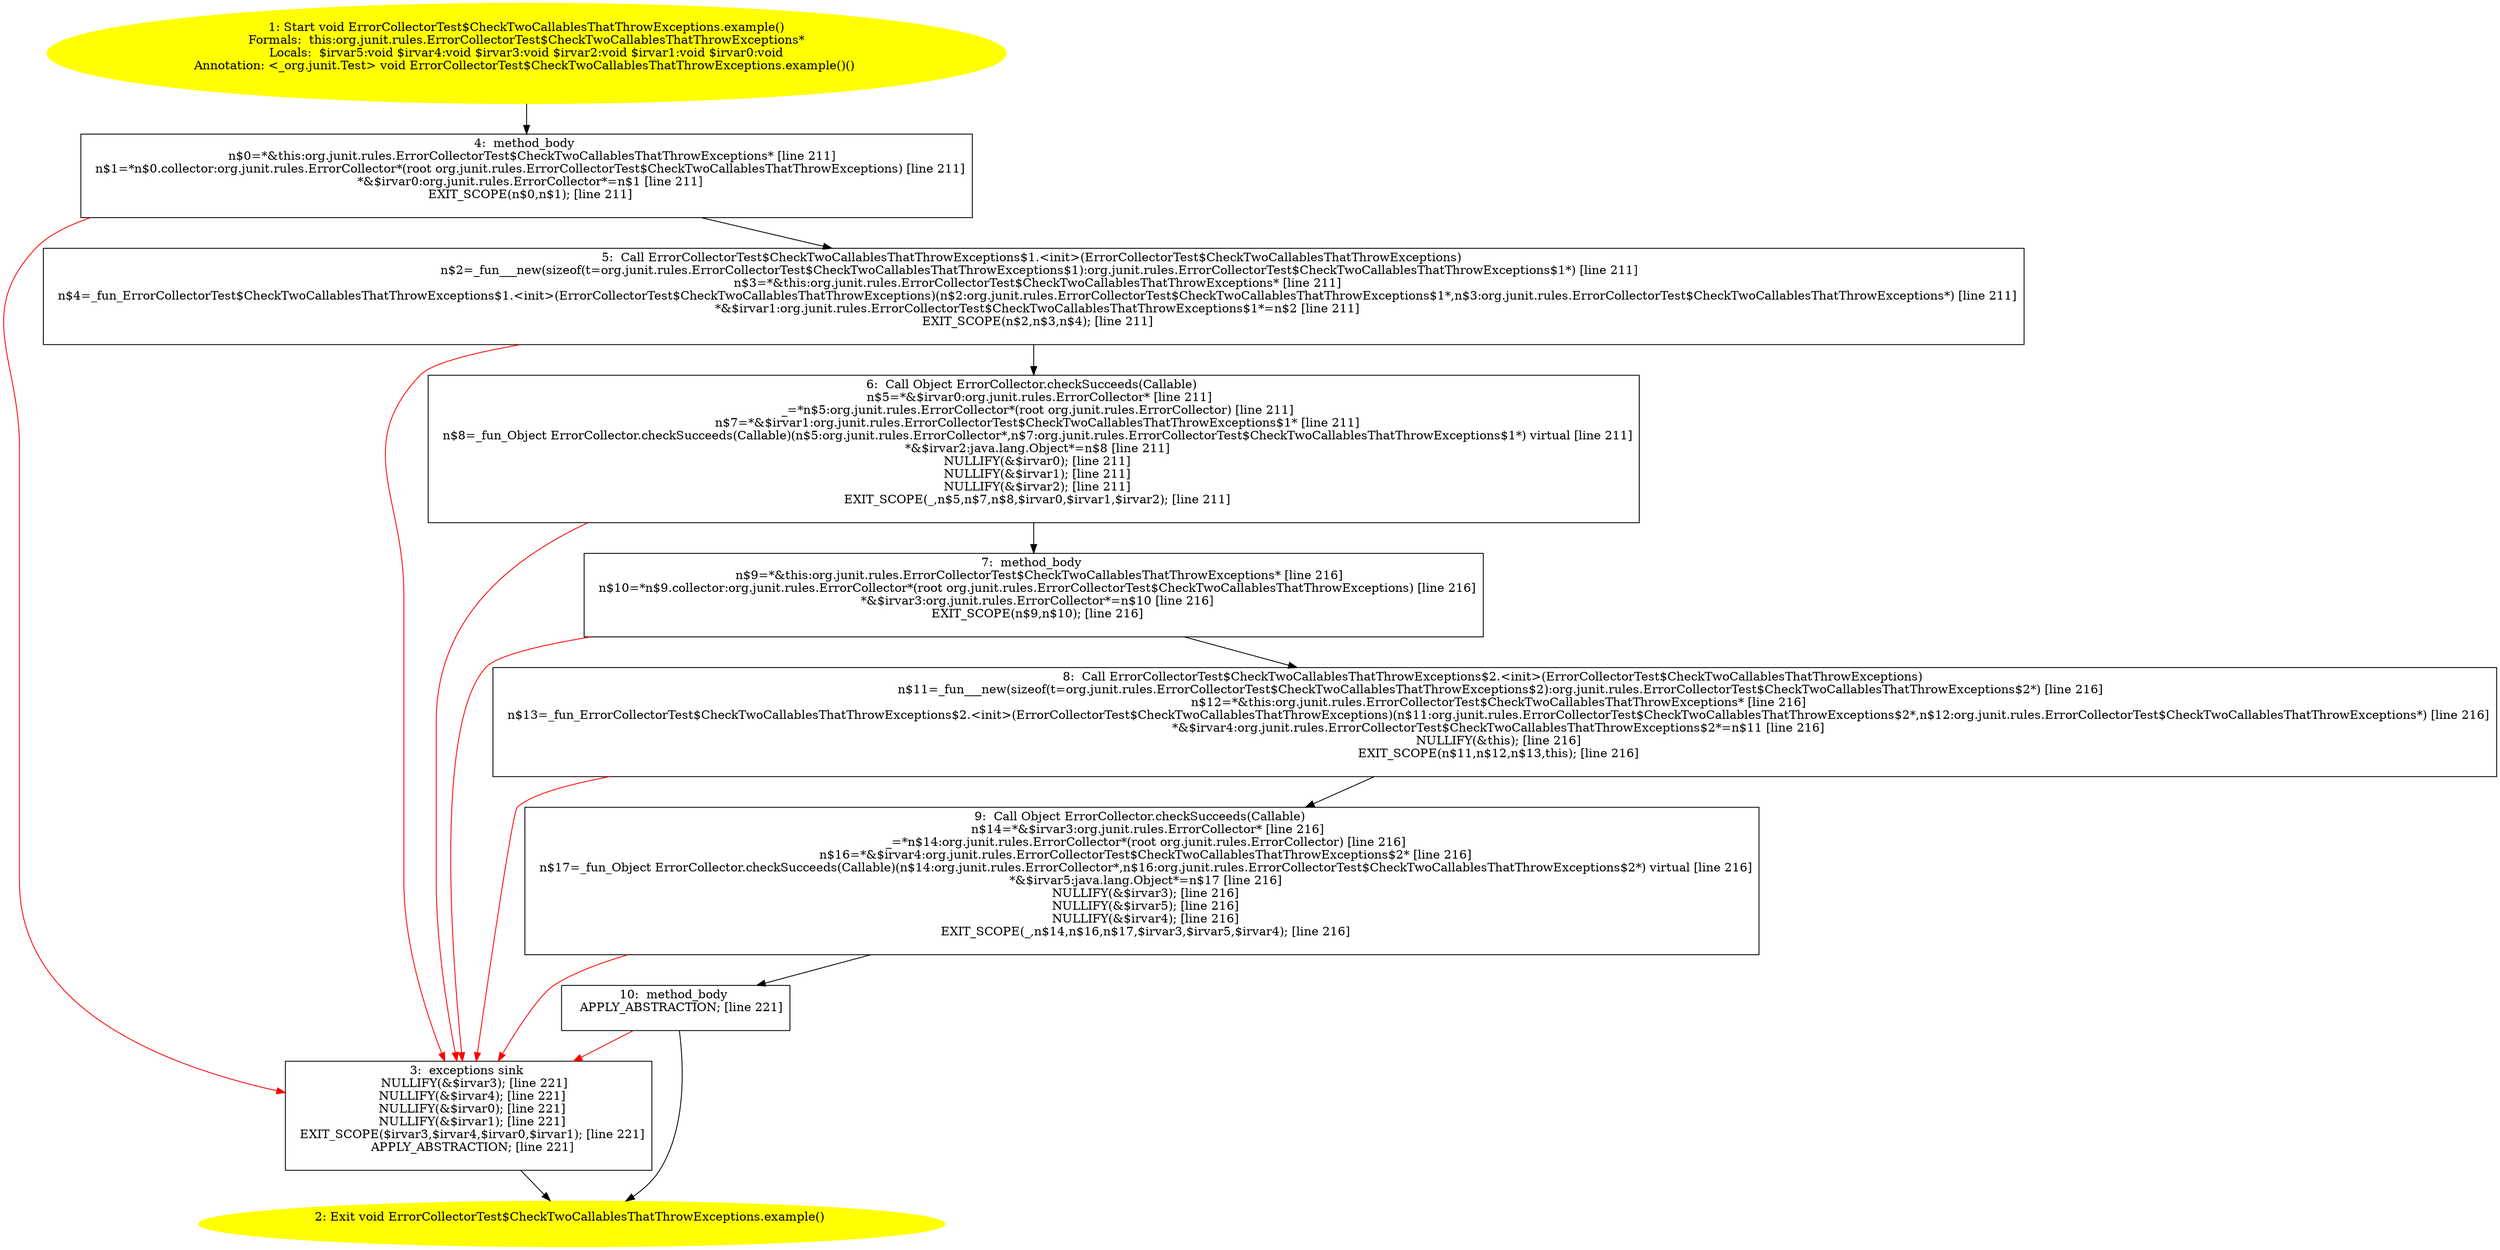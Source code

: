 /* @generated */
digraph cfg {
"org.junit.rules.ErrorCollectorTest$CheckTwoCallablesThatThrowExceptions.example():void.92ac0d46b5193df111fdbca0a023e6b4_1" [label="1: Start void ErrorCollectorTest$CheckTwoCallablesThatThrowExceptions.example()\nFormals:  this:org.junit.rules.ErrorCollectorTest$CheckTwoCallablesThatThrowExceptions*\nLocals:  $irvar5:void $irvar4:void $irvar3:void $irvar2:void $irvar1:void $irvar0:void\nAnnotation: <_org.junit.Test> void ErrorCollectorTest$CheckTwoCallablesThatThrowExceptions.example()() \n  " color=yellow style=filled]
	

	 "org.junit.rules.ErrorCollectorTest$CheckTwoCallablesThatThrowExceptions.example():void.92ac0d46b5193df111fdbca0a023e6b4_1" -> "org.junit.rules.ErrorCollectorTest$CheckTwoCallablesThatThrowExceptions.example():void.92ac0d46b5193df111fdbca0a023e6b4_4" ;
"org.junit.rules.ErrorCollectorTest$CheckTwoCallablesThatThrowExceptions.example():void.92ac0d46b5193df111fdbca0a023e6b4_2" [label="2: Exit void ErrorCollectorTest$CheckTwoCallablesThatThrowExceptions.example() \n  " color=yellow style=filled]
	

"org.junit.rules.ErrorCollectorTest$CheckTwoCallablesThatThrowExceptions.example():void.92ac0d46b5193df111fdbca0a023e6b4_3" [label="3:  exceptions sink \n   NULLIFY(&$irvar3); [line 221]\n  NULLIFY(&$irvar4); [line 221]\n  NULLIFY(&$irvar0); [line 221]\n  NULLIFY(&$irvar1); [line 221]\n  EXIT_SCOPE($irvar3,$irvar4,$irvar0,$irvar1); [line 221]\n  APPLY_ABSTRACTION; [line 221]\n " shape="box"]
	

	 "org.junit.rules.ErrorCollectorTest$CheckTwoCallablesThatThrowExceptions.example():void.92ac0d46b5193df111fdbca0a023e6b4_3" -> "org.junit.rules.ErrorCollectorTest$CheckTwoCallablesThatThrowExceptions.example():void.92ac0d46b5193df111fdbca0a023e6b4_2" ;
"org.junit.rules.ErrorCollectorTest$CheckTwoCallablesThatThrowExceptions.example():void.92ac0d46b5193df111fdbca0a023e6b4_4" [label="4:  method_body \n   n$0=*&this:org.junit.rules.ErrorCollectorTest$CheckTwoCallablesThatThrowExceptions* [line 211]\n  n$1=*n$0.collector:org.junit.rules.ErrorCollector*(root org.junit.rules.ErrorCollectorTest$CheckTwoCallablesThatThrowExceptions) [line 211]\n  *&$irvar0:org.junit.rules.ErrorCollector*=n$1 [line 211]\n  EXIT_SCOPE(n$0,n$1); [line 211]\n " shape="box"]
	

	 "org.junit.rules.ErrorCollectorTest$CheckTwoCallablesThatThrowExceptions.example():void.92ac0d46b5193df111fdbca0a023e6b4_4" -> "org.junit.rules.ErrorCollectorTest$CheckTwoCallablesThatThrowExceptions.example():void.92ac0d46b5193df111fdbca0a023e6b4_5" ;
	 "org.junit.rules.ErrorCollectorTest$CheckTwoCallablesThatThrowExceptions.example():void.92ac0d46b5193df111fdbca0a023e6b4_4" -> "org.junit.rules.ErrorCollectorTest$CheckTwoCallablesThatThrowExceptions.example():void.92ac0d46b5193df111fdbca0a023e6b4_3" [color="red" ];
"org.junit.rules.ErrorCollectorTest$CheckTwoCallablesThatThrowExceptions.example():void.92ac0d46b5193df111fdbca0a023e6b4_5" [label="5:  Call ErrorCollectorTest$CheckTwoCallablesThatThrowExceptions$1.<init>(ErrorCollectorTest$CheckTwoCallablesThatThrowExceptions) \n   n$2=_fun___new(sizeof(t=org.junit.rules.ErrorCollectorTest$CheckTwoCallablesThatThrowExceptions$1):org.junit.rules.ErrorCollectorTest$CheckTwoCallablesThatThrowExceptions$1*) [line 211]\n  n$3=*&this:org.junit.rules.ErrorCollectorTest$CheckTwoCallablesThatThrowExceptions* [line 211]\n  n$4=_fun_ErrorCollectorTest$CheckTwoCallablesThatThrowExceptions$1.<init>(ErrorCollectorTest$CheckTwoCallablesThatThrowExceptions)(n$2:org.junit.rules.ErrorCollectorTest$CheckTwoCallablesThatThrowExceptions$1*,n$3:org.junit.rules.ErrorCollectorTest$CheckTwoCallablesThatThrowExceptions*) [line 211]\n  *&$irvar1:org.junit.rules.ErrorCollectorTest$CheckTwoCallablesThatThrowExceptions$1*=n$2 [line 211]\n  EXIT_SCOPE(n$2,n$3,n$4); [line 211]\n " shape="box"]
	

	 "org.junit.rules.ErrorCollectorTest$CheckTwoCallablesThatThrowExceptions.example():void.92ac0d46b5193df111fdbca0a023e6b4_5" -> "org.junit.rules.ErrorCollectorTest$CheckTwoCallablesThatThrowExceptions.example():void.92ac0d46b5193df111fdbca0a023e6b4_6" ;
	 "org.junit.rules.ErrorCollectorTest$CheckTwoCallablesThatThrowExceptions.example():void.92ac0d46b5193df111fdbca0a023e6b4_5" -> "org.junit.rules.ErrorCollectorTest$CheckTwoCallablesThatThrowExceptions.example():void.92ac0d46b5193df111fdbca0a023e6b4_3" [color="red" ];
"org.junit.rules.ErrorCollectorTest$CheckTwoCallablesThatThrowExceptions.example():void.92ac0d46b5193df111fdbca0a023e6b4_6" [label="6:  Call Object ErrorCollector.checkSucceeds(Callable) \n   n$5=*&$irvar0:org.junit.rules.ErrorCollector* [line 211]\n  _=*n$5:org.junit.rules.ErrorCollector*(root org.junit.rules.ErrorCollector) [line 211]\n  n$7=*&$irvar1:org.junit.rules.ErrorCollectorTest$CheckTwoCallablesThatThrowExceptions$1* [line 211]\n  n$8=_fun_Object ErrorCollector.checkSucceeds(Callable)(n$5:org.junit.rules.ErrorCollector*,n$7:org.junit.rules.ErrorCollectorTest$CheckTwoCallablesThatThrowExceptions$1*) virtual [line 211]\n  *&$irvar2:java.lang.Object*=n$8 [line 211]\n  NULLIFY(&$irvar0); [line 211]\n  NULLIFY(&$irvar1); [line 211]\n  NULLIFY(&$irvar2); [line 211]\n  EXIT_SCOPE(_,n$5,n$7,n$8,$irvar0,$irvar1,$irvar2); [line 211]\n " shape="box"]
	

	 "org.junit.rules.ErrorCollectorTest$CheckTwoCallablesThatThrowExceptions.example():void.92ac0d46b5193df111fdbca0a023e6b4_6" -> "org.junit.rules.ErrorCollectorTest$CheckTwoCallablesThatThrowExceptions.example():void.92ac0d46b5193df111fdbca0a023e6b4_7" ;
	 "org.junit.rules.ErrorCollectorTest$CheckTwoCallablesThatThrowExceptions.example():void.92ac0d46b5193df111fdbca0a023e6b4_6" -> "org.junit.rules.ErrorCollectorTest$CheckTwoCallablesThatThrowExceptions.example():void.92ac0d46b5193df111fdbca0a023e6b4_3" [color="red" ];
"org.junit.rules.ErrorCollectorTest$CheckTwoCallablesThatThrowExceptions.example():void.92ac0d46b5193df111fdbca0a023e6b4_7" [label="7:  method_body \n   n$9=*&this:org.junit.rules.ErrorCollectorTest$CheckTwoCallablesThatThrowExceptions* [line 216]\n  n$10=*n$9.collector:org.junit.rules.ErrorCollector*(root org.junit.rules.ErrorCollectorTest$CheckTwoCallablesThatThrowExceptions) [line 216]\n  *&$irvar3:org.junit.rules.ErrorCollector*=n$10 [line 216]\n  EXIT_SCOPE(n$9,n$10); [line 216]\n " shape="box"]
	

	 "org.junit.rules.ErrorCollectorTest$CheckTwoCallablesThatThrowExceptions.example():void.92ac0d46b5193df111fdbca0a023e6b4_7" -> "org.junit.rules.ErrorCollectorTest$CheckTwoCallablesThatThrowExceptions.example():void.92ac0d46b5193df111fdbca0a023e6b4_8" ;
	 "org.junit.rules.ErrorCollectorTest$CheckTwoCallablesThatThrowExceptions.example():void.92ac0d46b5193df111fdbca0a023e6b4_7" -> "org.junit.rules.ErrorCollectorTest$CheckTwoCallablesThatThrowExceptions.example():void.92ac0d46b5193df111fdbca0a023e6b4_3" [color="red" ];
"org.junit.rules.ErrorCollectorTest$CheckTwoCallablesThatThrowExceptions.example():void.92ac0d46b5193df111fdbca0a023e6b4_8" [label="8:  Call ErrorCollectorTest$CheckTwoCallablesThatThrowExceptions$2.<init>(ErrorCollectorTest$CheckTwoCallablesThatThrowExceptions) \n   n$11=_fun___new(sizeof(t=org.junit.rules.ErrorCollectorTest$CheckTwoCallablesThatThrowExceptions$2):org.junit.rules.ErrorCollectorTest$CheckTwoCallablesThatThrowExceptions$2*) [line 216]\n  n$12=*&this:org.junit.rules.ErrorCollectorTest$CheckTwoCallablesThatThrowExceptions* [line 216]\n  n$13=_fun_ErrorCollectorTest$CheckTwoCallablesThatThrowExceptions$2.<init>(ErrorCollectorTest$CheckTwoCallablesThatThrowExceptions)(n$11:org.junit.rules.ErrorCollectorTest$CheckTwoCallablesThatThrowExceptions$2*,n$12:org.junit.rules.ErrorCollectorTest$CheckTwoCallablesThatThrowExceptions*) [line 216]\n  *&$irvar4:org.junit.rules.ErrorCollectorTest$CheckTwoCallablesThatThrowExceptions$2*=n$11 [line 216]\n  NULLIFY(&this); [line 216]\n  EXIT_SCOPE(n$11,n$12,n$13,this); [line 216]\n " shape="box"]
	

	 "org.junit.rules.ErrorCollectorTest$CheckTwoCallablesThatThrowExceptions.example():void.92ac0d46b5193df111fdbca0a023e6b4_8" -> "org.junit.rules.ErrorCollectorTest$CheckTwoCallablesThatThrowExceptions.example():void.92ac0d46b5193df111fdbca0a023e6b4_9" ;
	 "org.junit.rules.ErrorCollectorTest$CheckTwoCallablesThatThrowExceptions.example():void.92ac0d46b5193df111fdbca0a023e6b4_8" -> "org.junit.rules.ErrorCollectorTest$CheckTwoCallablesThatThrowExceptions.example():void.92ac0d46b5193df111fdbca0a023e6b4_3" [color="red" ];
"org.junit.rules.ErrorCollectorTest$CheckTwoCallablesThatThrowExceptions.example():void.92ac0d46b5193df111fdbca0a023e6b4_9" [label="9:  Call Object ErrorCollector.checkSucceeds(Callable) \n   n$14=*&$irvar3:org.junit.rules.ErrorCollector* [line 216]\n  _=*n$14:org.junit.rules.ErrorCollector*(root org.junit.rules.ErrorCollector) [line 216]\n  n$16=*&$irvar4:org.junit.rules.ErrorCollectorTest$CheckTwoCallablesThatThrowExceptions$2* [line 216]\n  n$17=_fun_Object ErrorCollector.checkSucceeds(Callable)(n$14:org.junit.rules.ErrorCollector*,n$16:org.junit.rules.ErrorCollectorTest$CheckTwoCallablesThatThrowExceptions$2*) virtual [line 216]\n  *&$irvar5:java.lang.Object*=n$17 [line 216]\n  NULLIFY(&$irvar3); [line 216]\n  NULLIFY(&$irvar5); [line 216]\n  NULLIFY(&$irvar4); [line 216]\n  EXIT_SCOPE(_,n$14,n$16,n$17,$irvar3,$irvar5,$irvar4); [line 216]\n " shape="box"]
	

	 "org.junit.rules.ErrorCollectorTest$CheckTwoCallablesThatThrowExceptions.example():void.92ac0d46b5193df111fdbca0a023e6b4_9" -> "org.junit.rules.ErrorCollectorTest$CheckTwoCallablesThatThrowExceptions.example():void.92ac0d46b5193df111fdbca0a023e6b4_10" ;
	 "org.junit.rules.ErrorCollectorTest$CheckTwoCallablesThatThrowExceptions.example():void.92ac0d46b5193df111fdbca0a023e6b4_9" -> "org.junit.rules.ErrorCollectorTest$CheckTwoCallablesThatThrowExceptions.example():void.92ac0d46b5193df111fdbca0a023e6b4_3" [color="red" ];
"org.junit.rules.ErrorCollectorTest$CheckTwoCallablesThatThrowExceptions.example():void.92ac0d46b5193df111fdbca0a023e6b4_10" [label="10:  method_body \n   APPLY_ABSTRACTION; [line 221]\n " shape="box"]
	

	 "org.junit.rules.ErrorCollectorTest$CheckTwoCallablesThatThrowExceptions.example():void.92ac0d46b5193df111fdbca0a023e6b4_10" -> "org.junit.rules.ErrorCollectorTest$CheckTwoCallablesThatThrowExceptions.example():void.92ac0d46b5193df111fdbca0a023e6b4_2" ;
	 "org.junit.rules.ErrorCollectorTest$CheckTwoCallablesThatThrowExceptions.example():void.92ac0d46b5193df111fdbca0a023e6b4_10" -> "org.junit.rules.ErrorCollectorTest$CheckTwoCallablesThatThrowExceptions.example():void.92ac0d46b5193df111fdbca0a023e6b4_3" [color="red" ];
}
